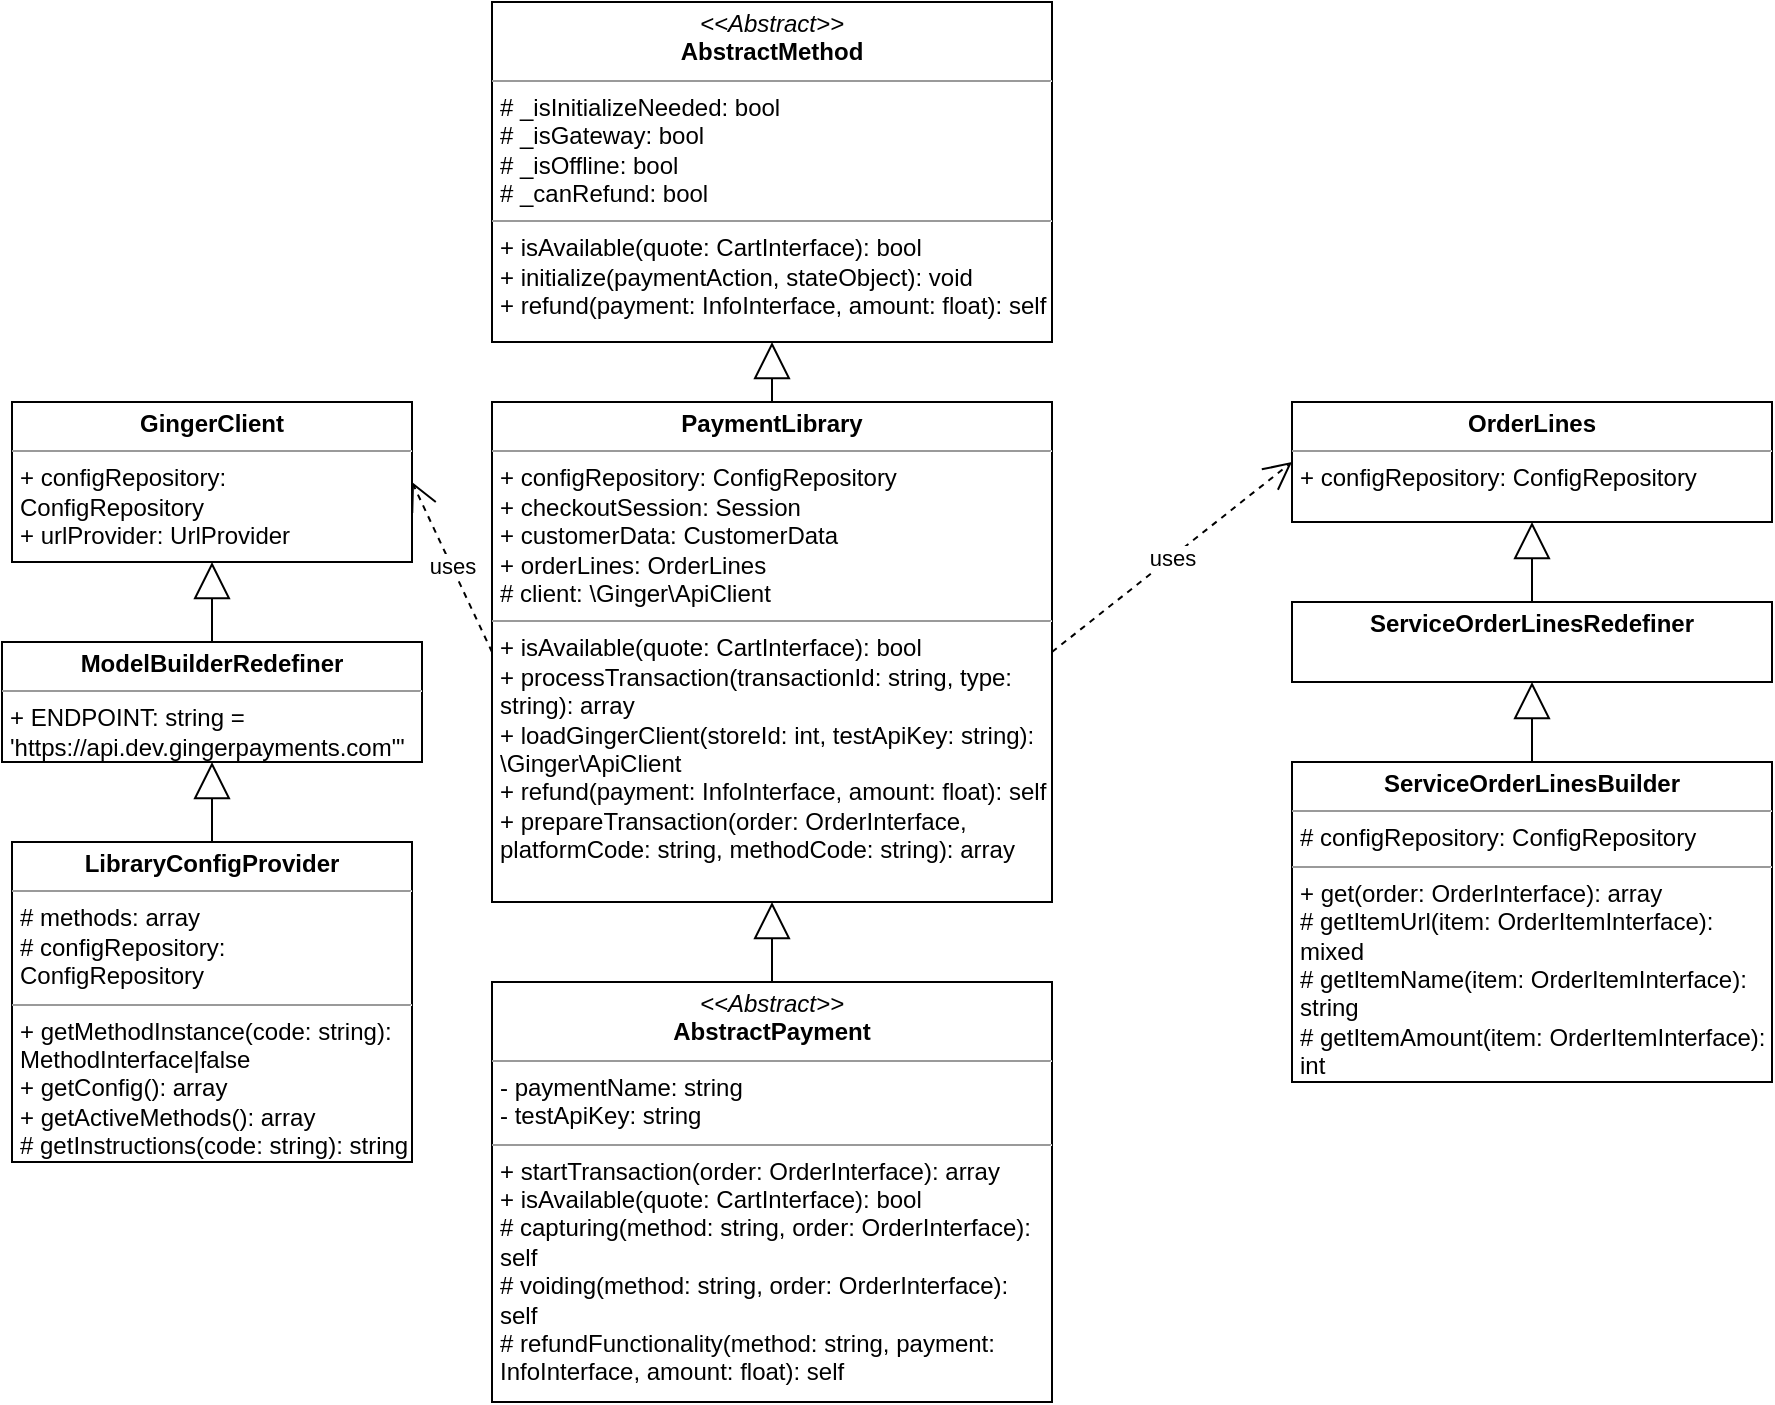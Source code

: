 <mxfile version="27.0.6">
  <diagram id="C5RBs43oDa-KdzZeNtuy" name="Page-1">
    <mxGraphModel dx="1183" dy="775" grid="1" gridSize="10" guides="1" tooltips="1" connect="1" arrows="1" fold="1" page="1" pageScale="1" pageWidth="827" pageHeight="1169" math="0" shadow="0">
      <root>
        <mxCell id="WIyWlLk6GJQsqaUBKTNV-0" />
        <mxCell id="WIyWlLk6GJQsqaUBKTNV-1" parent="WIyWlLk6GJQsqaUBKTNV-0" />
        <mxCell id="AbstractMethod" value="&lt;p style=&quot;margin:0px;margin-top:4px;text-align:center;&quot;&gt;&lt;i&gt;&amp;lt;&amp;lt;Abstract&amp;gt;&amp;gt;&lt;/i&gt;&lt;br&gt;&lt;b&gt;AbstractMethod&lt;/b&gt;&lt;/p&gt;&lt;hr size=&quot;1&quot;&gt;&lt;p style=&quot;margin:0px;margin-left:4px;&quot;&gt;# _isInitializeNeeded: bool&lt;br&gt;# _isGateway: bool&lt;br&gt;# _isOffline: bool&lt;br&gt;# _canRefund: bool&lt;/p&gt;&lt;hr size=&quot;1&quot;&gt;&lt;p style=&quot;margin:0px;margin-left:4px;&quot;&gt;+ isAvailable(quote: CartInterface): bool&lt;br&gt;+ initialize(paymentAction, stateObject): void&lt;br&gt;+ refund(payment: InfoInterface, amount: float): self&lt;/p&gt;" style="verticalAlign=top;align=left;overflow=fill;fontSize=12;fontFamily=Helvetica;html=1;whiteSpace=wrap;" parent="WIyWlLk6GJQsqaUBKTNV-1" vertex="1">
          <mxGeometry x="280" y="40" width="280" height="170" as="geometry" />
        </mxCell>
        <mxCell id="PaymentLibrary" value="&lt;p style=&quot;margin:0px;margin-top:4px;text-align:center;&quot;&gt;&lt;b&gt;PaymentLibrary&lt;/b&gt;&lt;/p&gt;&lt;hr size=&quot;1&quot;&gt;&lt;p style=&quot;margin:0px;margin-left:4px;&quot;&gt;+ configRepository: ConfigRepository&lt;br&gt;+ checkoutSession: Session&lt;br&gt;+ customerData: CustomerData&lt;br&gt;+ orderLines: OrderLines&lt;br&gt;# client: \Ginger\ApiClient&lt;/p&gt;&lt;hr size=&quot;1&quot;&gt;&lt;p style=&quot;margin:0px;margin-left:4px;&quot;&gt;+ isAvailable(quote: CartInterface): bool&lt;br&gt;+ processTransaction(transactionId: string, type: string): array&lt;br&gt;+ loadGingerClient(storeId: int, testApiKey: string): \Ginger\ApiClient&lt;br&gt;+ refund(payment: InfoInterface, amount: float): self&lt;br&gt;+ prepareTransaction(order: OrderInterface, platformCode: string, methodCode: string): array&lt;/p&gt;" style="verticalAlign=top;align=left;overflow=fill;fontSize=12;fontFamily=Helvetica;html=1;whiteSpace=wrap;" parent="WIyWlLk6GJQsqaUBKTNV-1" vertex="1">
          <mxGeometry x="280" y="240" width="280" height="250" as="geometry" />
        </mxCell>
        <mxCell id="AbstractPayment" value="&lt;p style=&quot;margin:0px;margin-top:4px;text-align:center;&quot;&gt;&lt;i&gt;&amp;lt;&amp;lt;Abstract&amp;gt;&amp;gt;&lt;/i&gt;&lt;br&gt;&lt;b&gt;AbstractPayment&lt;/b&gt;&lt;/p&gt;&lt;hr size=&quot;1&quot;&gt;&lt;p style=&quot;margin:0px;margin-left:4px;&quot;&gt;- paymentName: string&lt;br&gt;- testApiKey: string&lt;/p&gt;&lt;hr size=&quot;1&quot;&gt;&lt;p style=&quot;margin:0px;margin-left:4px;&quot;&gt;+ startTransaction(order: OrderInterface): array&lt;br&gt;+ isAvailable(quote: CartInterface): bool&lt;br&gt;# capturing(method: string, order: OrderInterface): self&lt;br&gt;# voiding(method: string, order: OrderInterface): self&lt;br&gt;# refundFunctionality(method: string, payment: InfoInterface, amount: float): self&lt;/p&gt;" style="verticalAlign=top;align=left;overflow=fill;fontSize=12;fontFamily=Helvetica;html=1;whiteSpace=wrap;" parent="WIyWlLk6GJQsqaUBKTNV-1" vertex="1">
          <mxGeometry x="280" y="530" width="280" height="210" as="geometry" />
        </mxCell>
        <mxCell id="OrderLines" value="&lt;p style=&quot;margin:0px;margin-top:4px;text-align:center;&quot;&gt;&lt;b&gt;OrderLines&lt;/b&gt;&lt;/p&gt;&lt;hr size=&quot;1&quot;&gt;&lt;p style=&quot;margin:0px;margin-left:4px;&quot;&gt;+ configRepository: ConfigRepository&lt;/p&gt;" style="verticalAlign=top;align=left;overflow=fill;fontSize=12;fontFamily=Helvetica;html=1;whiteSpace=wrap;" parent="WIyWlLk6GJQsqaUBKTNV-1" vertex="1">
          <mxGeometry x="680" y="240" width="240" height="60" as="geometry" />
        </mxCell>
        <mxCell id="ServiceOrderLinesRedefiner" value="&lt;p style=&quot;margin:0px;margin-top:4px;text-align:center;&quot;&gt;&lt;b&gt;ServiceOrderLinesRedefiner&lt;/b&gt;&lt;/p&gt;" style="verticalAlign=top;align=left;overflow=fill;fontSize=12;fontFamily=Helvetica;html=1;whiteSpace=wrap;" parent="WIyWlLk6GJQsqaUBKTNV-1" vertex="1">
          <mxGeometry x="680" y="340" width="240" height="40" as="geometry" />
        </mxCell>
        <mxCell id="ServiceOrderLinesBuilder" value="&lt;p style=&quot;margin:0px;margin-top:4px;text-align:center;&quot;&gt;&lt;b&gt;ServiceOrderLinesBuilder&lt;/b&gt;&lt;/p&gt;&lt;hr size=&quot;1&quot;&gt;&lt;p style=&quot;margin:0px;margin-left:4px;&quot;&gt;# configRepository: ConfigRepository&lt;/p&gt;&lt;hr size=&quot;1&quot;&gt;&lt;p style=&quot;margin:0px;margin-left:4px;&quot;&gt;+ get(order: OrderInterface): array&lt;br&gt;# getItemUrl(item: OrderItemInterface): mixed&lt;br&gt;# getItemName(item: OrderItemInterface): string&lt;br&gt;# getItemAmount(item: OrderItemInterface): int&lt;br&gt;# getShippingOrderLine(order: OrderInterface): array&lt;br&gt;+ getRefundLines(creditmemo: Creditmemo, addShipping: bool): array&lt;/p&gt;" style="verticalAlign=top;align=left;overflow=fill;fontSize=12;fontFamily=Helvetica;html=1;whiteSpace=wrap;" parent="WIyWlLk6GJQsqaUBKTNV-1" vertex="1">
          <mxGeometry x="680" y="420" width="240" height="160" as="geometry" />
        </mxCell>
        <mxCell id="GingerClient" value="&lt;p style=&quot;margin:0px;margin-top:4px;text-align:center;&quot;&gt;&lt;b&gt;GingerClient&lt;/b&gt;&lt;/p&gt;&lt;hr size=&quot;1&quot;&gt;&lt;p style=&quot;margin:0px;margin-left:4px;&quot;&gt;+ configRepository: ConfigRepository&lt;br&gt;+ urlProvider: UrlProvider&lt;/p&gt;" style="verticalAlign=top;align=left;overflow=fill;fontSize=12;fontFamily=Helvetica;html=1;whiteSpace=wrap;" parent="WIyWlLk6GJQsqaUBKTNV-1" vertex="1">
          <mxGeometry x="40" y="240" width="200" height="80" as="geometry" />
        </mxCell>
        <mxCell id="ModelBuilderRedefiner" value="&lt;p style=&quot;margin:0px;margin-top:4px;text-align:center;&quot;&gt;&lt;b&gt;ModelBuilderRedefiner&lt;/b&gt;&lt;/p&gt;&lt;hr size=&quot;1&quot;&gt;&lt;p style=&quot;margin:0px;margin-left:4px;&quot;&gt;+ ENDPOINT: string = &#39;https://api.dev.gingerpayments.com&quot;&#39;&lt;/p&gt;" style="verticalAlign=top;align=left;overflow=fill;fontSize=12;fontFamily=Helvetica;html=1;whiteSpace=wrap;" parent="WIyWlLk6GJQsqaUBKTNV-1" vertex="1">
          <mxGeometry x="35" y="360" width="210" height="60" as="geometry" />
        </mxCell>
        <mxCell id="LibraryConfigProvider" value="&lt;p style=&quot;margin:0px;margin-top:4px;text-align:center;&quot;&gt;&lt;b&gt;LibraryConfigProvider&lt;/b&gt;&lt;/p&gt;&lt;hr size=&quot;1&quot;&gt;&lt;p style=&quot;margin:0px;margin-left:4px;&quot;&gt;# methods: array&lt;br&gt;# configRepository: ConfigRepository&lt;/p&gt;&lt;hr size=&quot;1&quot;&gt;&lt;p style=&quot;margin:0px;margin-left:4px;&quot;&gt;+ getMethodInstance(code: string): MethodInterface|false&lt;br&gt;+ getConfig(): array&lt;br&gt;+ getActiveMethods(): array&lt;br&gt;# getInstructions(code: string): string&lt;br&gt;+ getCustomerPrefixes(): array&lt;/p&gt;" style="verticalAlign=top;align=left;overflow=fill;fontSize=12;fontFamily=Helvetica;html=1;whiteSpace=wrap;" parent="WIyWlLk6GJQsqaUBKTNV-1" vertex="1">
          <mxGeometry x="40" y="460" width="200" height="160" as="geometry" />
        </mxCell>
        <mxCell id="edge1" value="" style="endArrow=block;endSize=16;endFill=0;html=1;rounded=0;exitX=0.5;exitY=0;exitDx=0;exitDy=0;entryX=0.5;entryY=1;entryDx=0;entryDy=0;" parent="WIyWlLk6GJQsqaUBKTNV-1" source="PaymentLibrary" target="AbstractMethod" edge="1">
          <mxGeometry width="160" relative="1" as="geometry">
            <mxPoint x="330" y="430" as="sourcePoint" />
            <mxPoint x="490" y="430" as="targetPoint" />
          </mxGeometry>
        </mxCell>
        <mxCell id="edge2" value="" style="endArrow=block;endSize=16;endFill=0;html=1;rounded=0;exitX=0.5;exitY=0;exitDx=0;exitDy=0;entryX=0.5;entryY=1;entryDx=0;entryDy=0;" parent="WIyWlLk6GJQsqaUBKTNV-1" source="AbstractPayment" target="PaymentLibrary" edge="1">
          <mxGeometry width="160" relative="1" as="geometry">
            <mxPoint x="330" y="430" as="sourcePoint" />
            <mxPoint x="490" y="430" as="targetPoint" />
          </mxGeometry>
        </mxCell>
        <mxCell id="edge7" value="" style="endArrow=block;endSize=16;endFill=0;html=1;rounded=0;exitX=0.5;exitY=0;exitDx=0;exitDy=0;entryX=0.5;entryY=1;entryDx=0;entryDy=0;" parent="WIyWlLk6GJQsqaUBKTNV-1" source="ServiceOrderLinesRedefiner" target="OrderLines" edge="1">
          <mxGeometry width="160" relative="1" as="geometry">
            <mxPoint x="330" y="430" as="sourcePoint" />
            <mxPoint x="490" y="430" as="targetPoint" />
          </mxGeometry>
        </mxCell>
        <mxCell id="edge8" value="" style="endArrow=block;endSize=16;endFill=0;html=1;rounded=0;exitX=0.5;exitY=0;exitDx=0;exitDy=0;entryX=0.5;entryY=1;entryDx=0;entryDy=0;" parent="WIyWlLk6GJQsqaUBKTNV-1" source="ServiceOrderLinesBuilder" target="ServiceOrderLinesRedefiner" edge="1">
          <mxGeometry width="160" relative="1" as="geometry">
            <mxPoint x="330" y="430" as="sourcePoint" />
            <mxPoint x="490" y="430" as="targetPoint" />
          </mxGeometry>
        </mxCell>
        <mxCell id="edge9" value="" style="endArrow=block;endSize=16;endFill=0;html=1;rounded=0;exitX=0.5;exitY=0;exitDx=0;exitDy=0;entryX=0.5;entryY=1;entryDx=0;entryDy=0;" parent="WIyWlLk6GJQsqaUBKTNV-1" source="ModelBuilderRedefiner" target="GingerClient" edge="1">
          <mxGeometry width="160" relative="1" as="geometry">
            <mxPoint x="330" y="430" as="sourcePoint" />
            <mxPoint x="490" y="430" as="targetPoint" />
          </mxGeometry>
        </mxCell>
        <mxCell id="edge10" value="" style="endArrow=block;endSize=16;endFill=0;html=1;rounded=0;exitX=0.5;exitY=0;exitDx=0;exitDy=0;entryX=0.5;entryY=1;entryDx=0;entryDy=0;" parent="WIyWlLk6GJQsqaUBKTNV-1" source="LibraryConfigProvider" target="ModelBuilderRedefiner" edge="1">
          <mxGeometry width="160" relative="1" as="geometry">
            <mxPoint x="330" y="430" as="sourcePoint" />
            <mxPoint x="490" y="430" as="targetPoint" />
          </mxGeometry>
        </mxCell>
        <mxCell id="edge11" value="uses" style="endArrow=open;endSize=12;dashed=1;html=1;rounded=0;exitX=0;exitY=0.5;exitDx=0;exitDy=0;entryX=1;entryY=0.5;entryDx=0;entryDy=0;" parent="WIyWlLk6GJQsqaUBKTNV-1" source="PaymentLibrary" target="GingerClient" edge="1">
          <mxGeometry width="160" relative="1" as="geometry">
            <mxPoint x="330" y="430" as="sourcePoint" />
            <mxPoint x="490" y="430" as="targetPoint" />
          </mxGeometry>
        </mxCell>
        <mxCell id="edge12" value="uses" style="endArrow=open;endSize=12;dashed=1;html=1;rounded=0;exitX=1;exitY=0.5;exitDx=0;exitDy=0;entryX=0;entryY=0.5;entryDx=0;entryDy=0;" parent="WIyWlLk6GJQsqaUBKTNV-1" source="PaymentLibrary" target="OrderLines" edge="1">
          <mxGeometry width="160" relative="1" as="geometry">
            <mxPoint x="330" y="430" as="sourcePoint" />
            <mxPoint x="490" y="430" as="targetPoint" />
          </mxGeometry>
        </mxCell>
      </root>
    </mxGraphModel>
  </diagram>
</mxfile>
